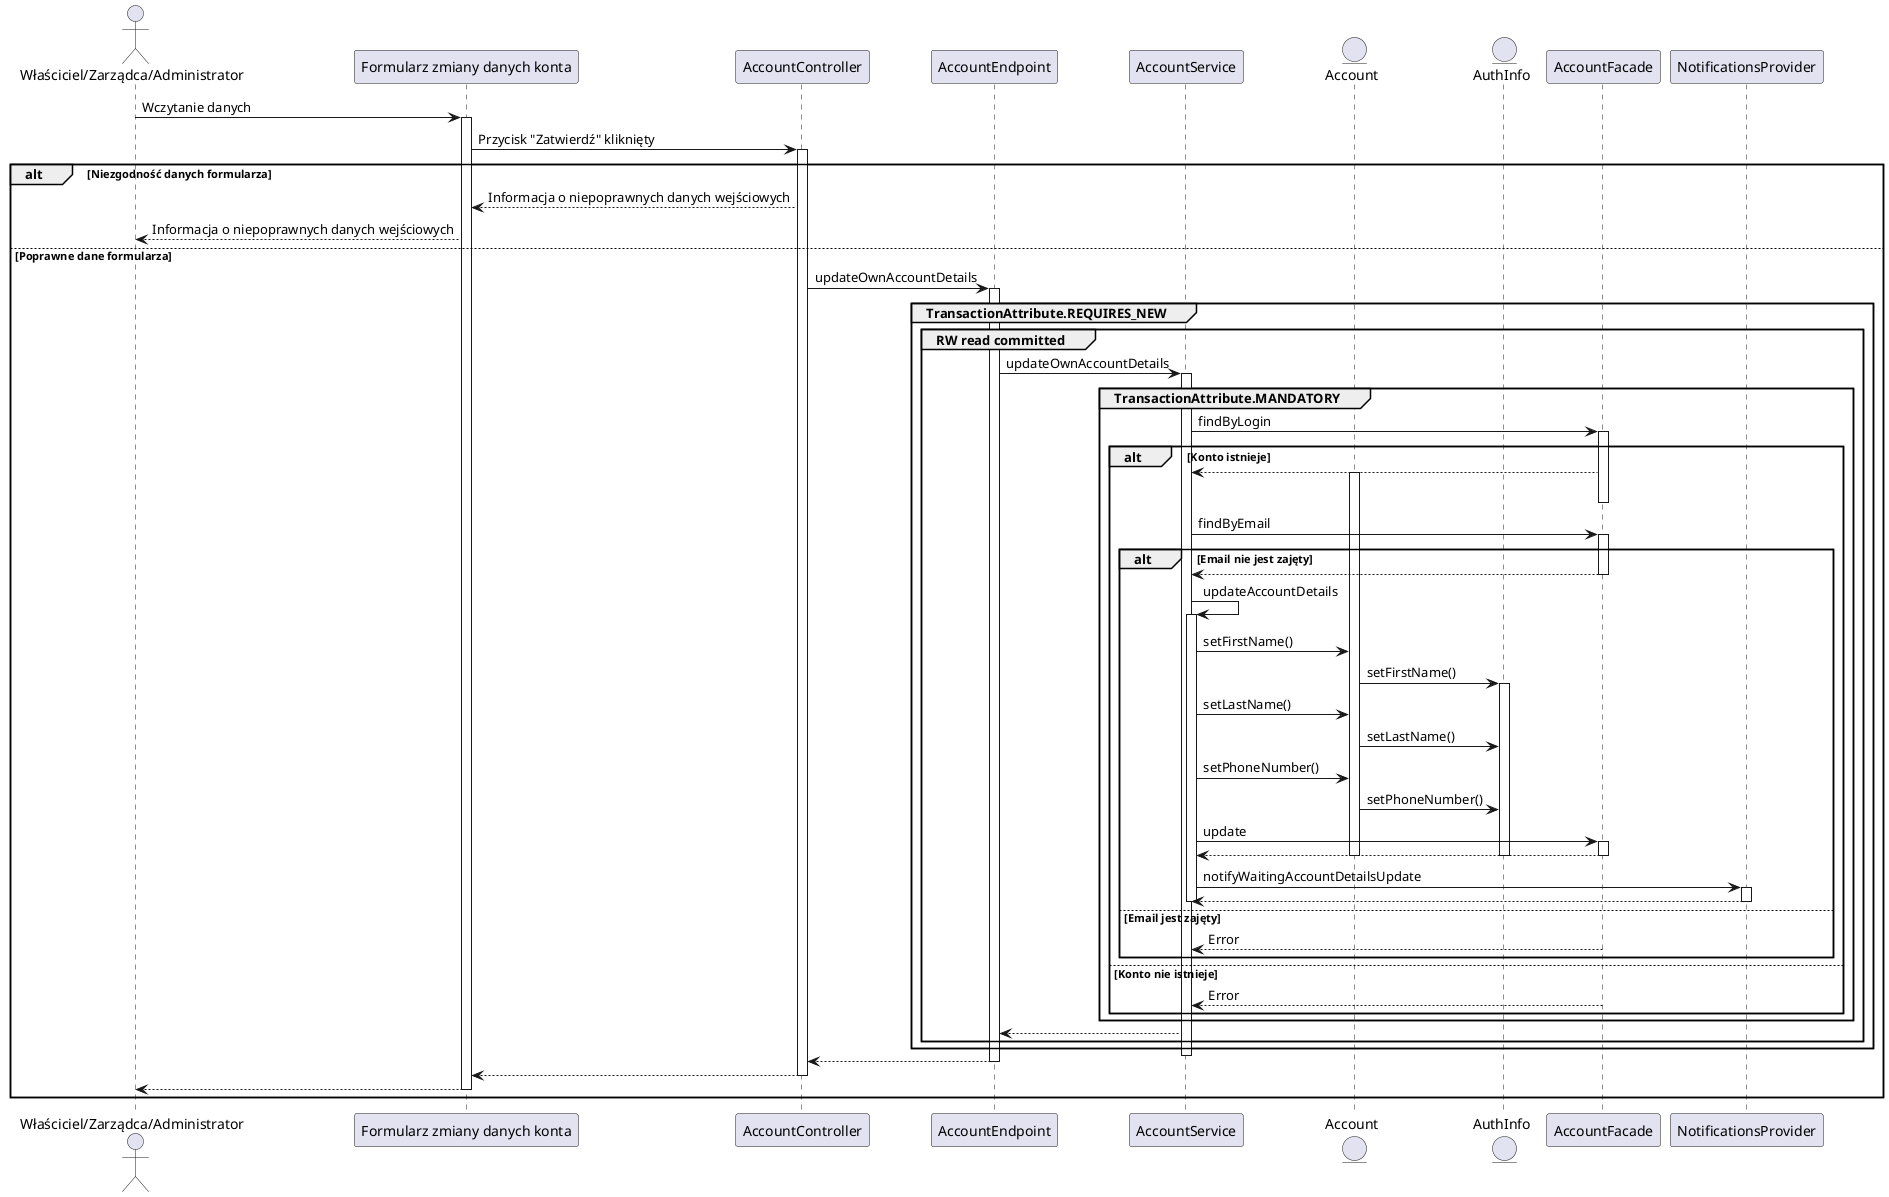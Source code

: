@startuml
Actor "Właściciel/Zarządca/Administrator"
"Właściciel/Zarządca/Administrator" -> "Formularz zmiany danych konta" : Wczytanie danych
activate "Formularz zmiany danych konta"
"Formularz zmiany danych konta" -> AccountController: Przycisk "Zatwierdź" kliknięty
activate AccountController
alt Niezgodność danych formularza
AccountController --> "Formularz zmiany danych konta" : Informacja o niepoprawnych danych wejściowych
"Formularz zmiany danych konta" --> "Właściciel/Zarządca/Administrator": Informacja o niepoprawnych danych wejściowych

else Poprawne dane formularza

AccountController -> AccountEndpoint : updateOwnAccountDetails
group TransactionAttribute.REQUIRES_NEW
activate AccountEndpoint

group RW read committed
AccountEndpoint -> AccountService : updateOwnAccountDetails
group TransactionAttribute.MANDATORY
activate AccountService

entity Account
entity AuthInfo

AccountService -> AccountFacade : findByLogin
activate AccountFacade

alt Konto istnieje
AccountFacade --> AccountService
activate Account
deactivate AccountFacade
AccountService -> AccountFacade : findByEmail
activate AccountFacade
alt Email nie jest zajęty
AccountFacade --> AccountService
deactivate AccountFacade

AccountService -> AccountService : updateAccountDetails
activate AccountService
AccountService -> Account : setFirstName()
Account -> AuthInfo : setFirstName()
activate AuthInfo
AccountService -> Account : setLastName()
Account -> AuthInfo : setLastName()
AccountService -> Account : setPhoneNumber()
Account -> AuthInfo : setPhoneNumber()

AccountService -> AccountFacade : update
activate AccountFacade
AccountFacade --> AccountService
deactivate AccountFacade
deactivate Account
deactivate AuthInfo

AccountService -> NotificationsProvider : notifyWaitingAccountDetailsUpdate
activate NotificationsProvider
NotificationsProvider --> AccountService
deactivate NotificationsProvider
deactivate AccountService
else Email jest zajęty
AccountFacade --> AccountService: Error
end
else Konto nie istnieje
AccountFacade --> AccountService: Error
end
end
AccountService --> AccountEndpoint
end
end
deactivate AccountService
AccountEndpoint --> AccountController
deactivate AccountEndpoint

return
return
end
@enduml